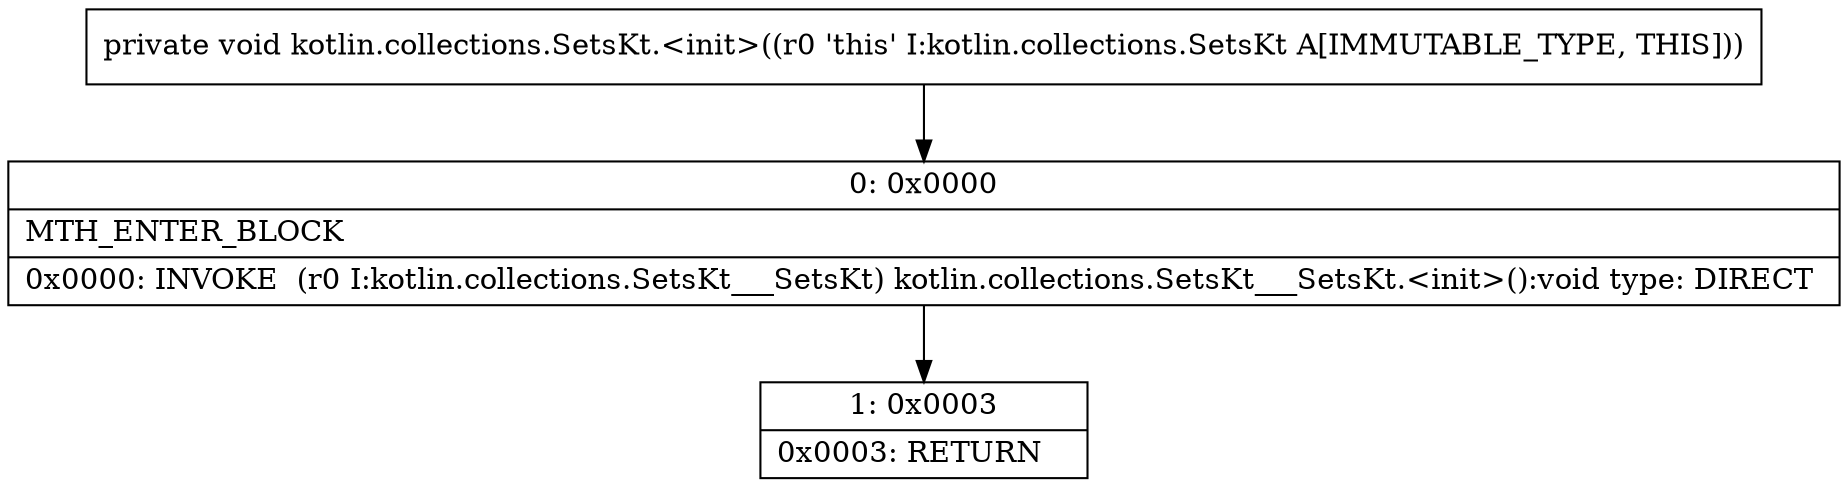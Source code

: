 digraph "CFG forkotlin.collections.SetsKt.\<init\>()V" {
Node_0 [shape=record,label="{0\:\ 0x0000|MTH_ENTER_BLOCK\l|0x0000: INVOKE  (r0 I:kotlin.collections.SetsKt___SetsKt) kotlin.collections.SetsKt___SetsKt.\<init\>():void type: DIRECT \l}"];
Node_1 [shape=record,label="{1\:\ 0x0003|0x0003: RETURN   \l}"];
MethodNode[shape=record,label="{private void kotlin.collections.SetsKt.\<init\>((r0 'this' I:kotlin.collections.SetsKt A[IMMUTABLE_TYPE, THIS])) }"];
MethodNode -> Node_0;
Node_0 -> Node_1;
}


